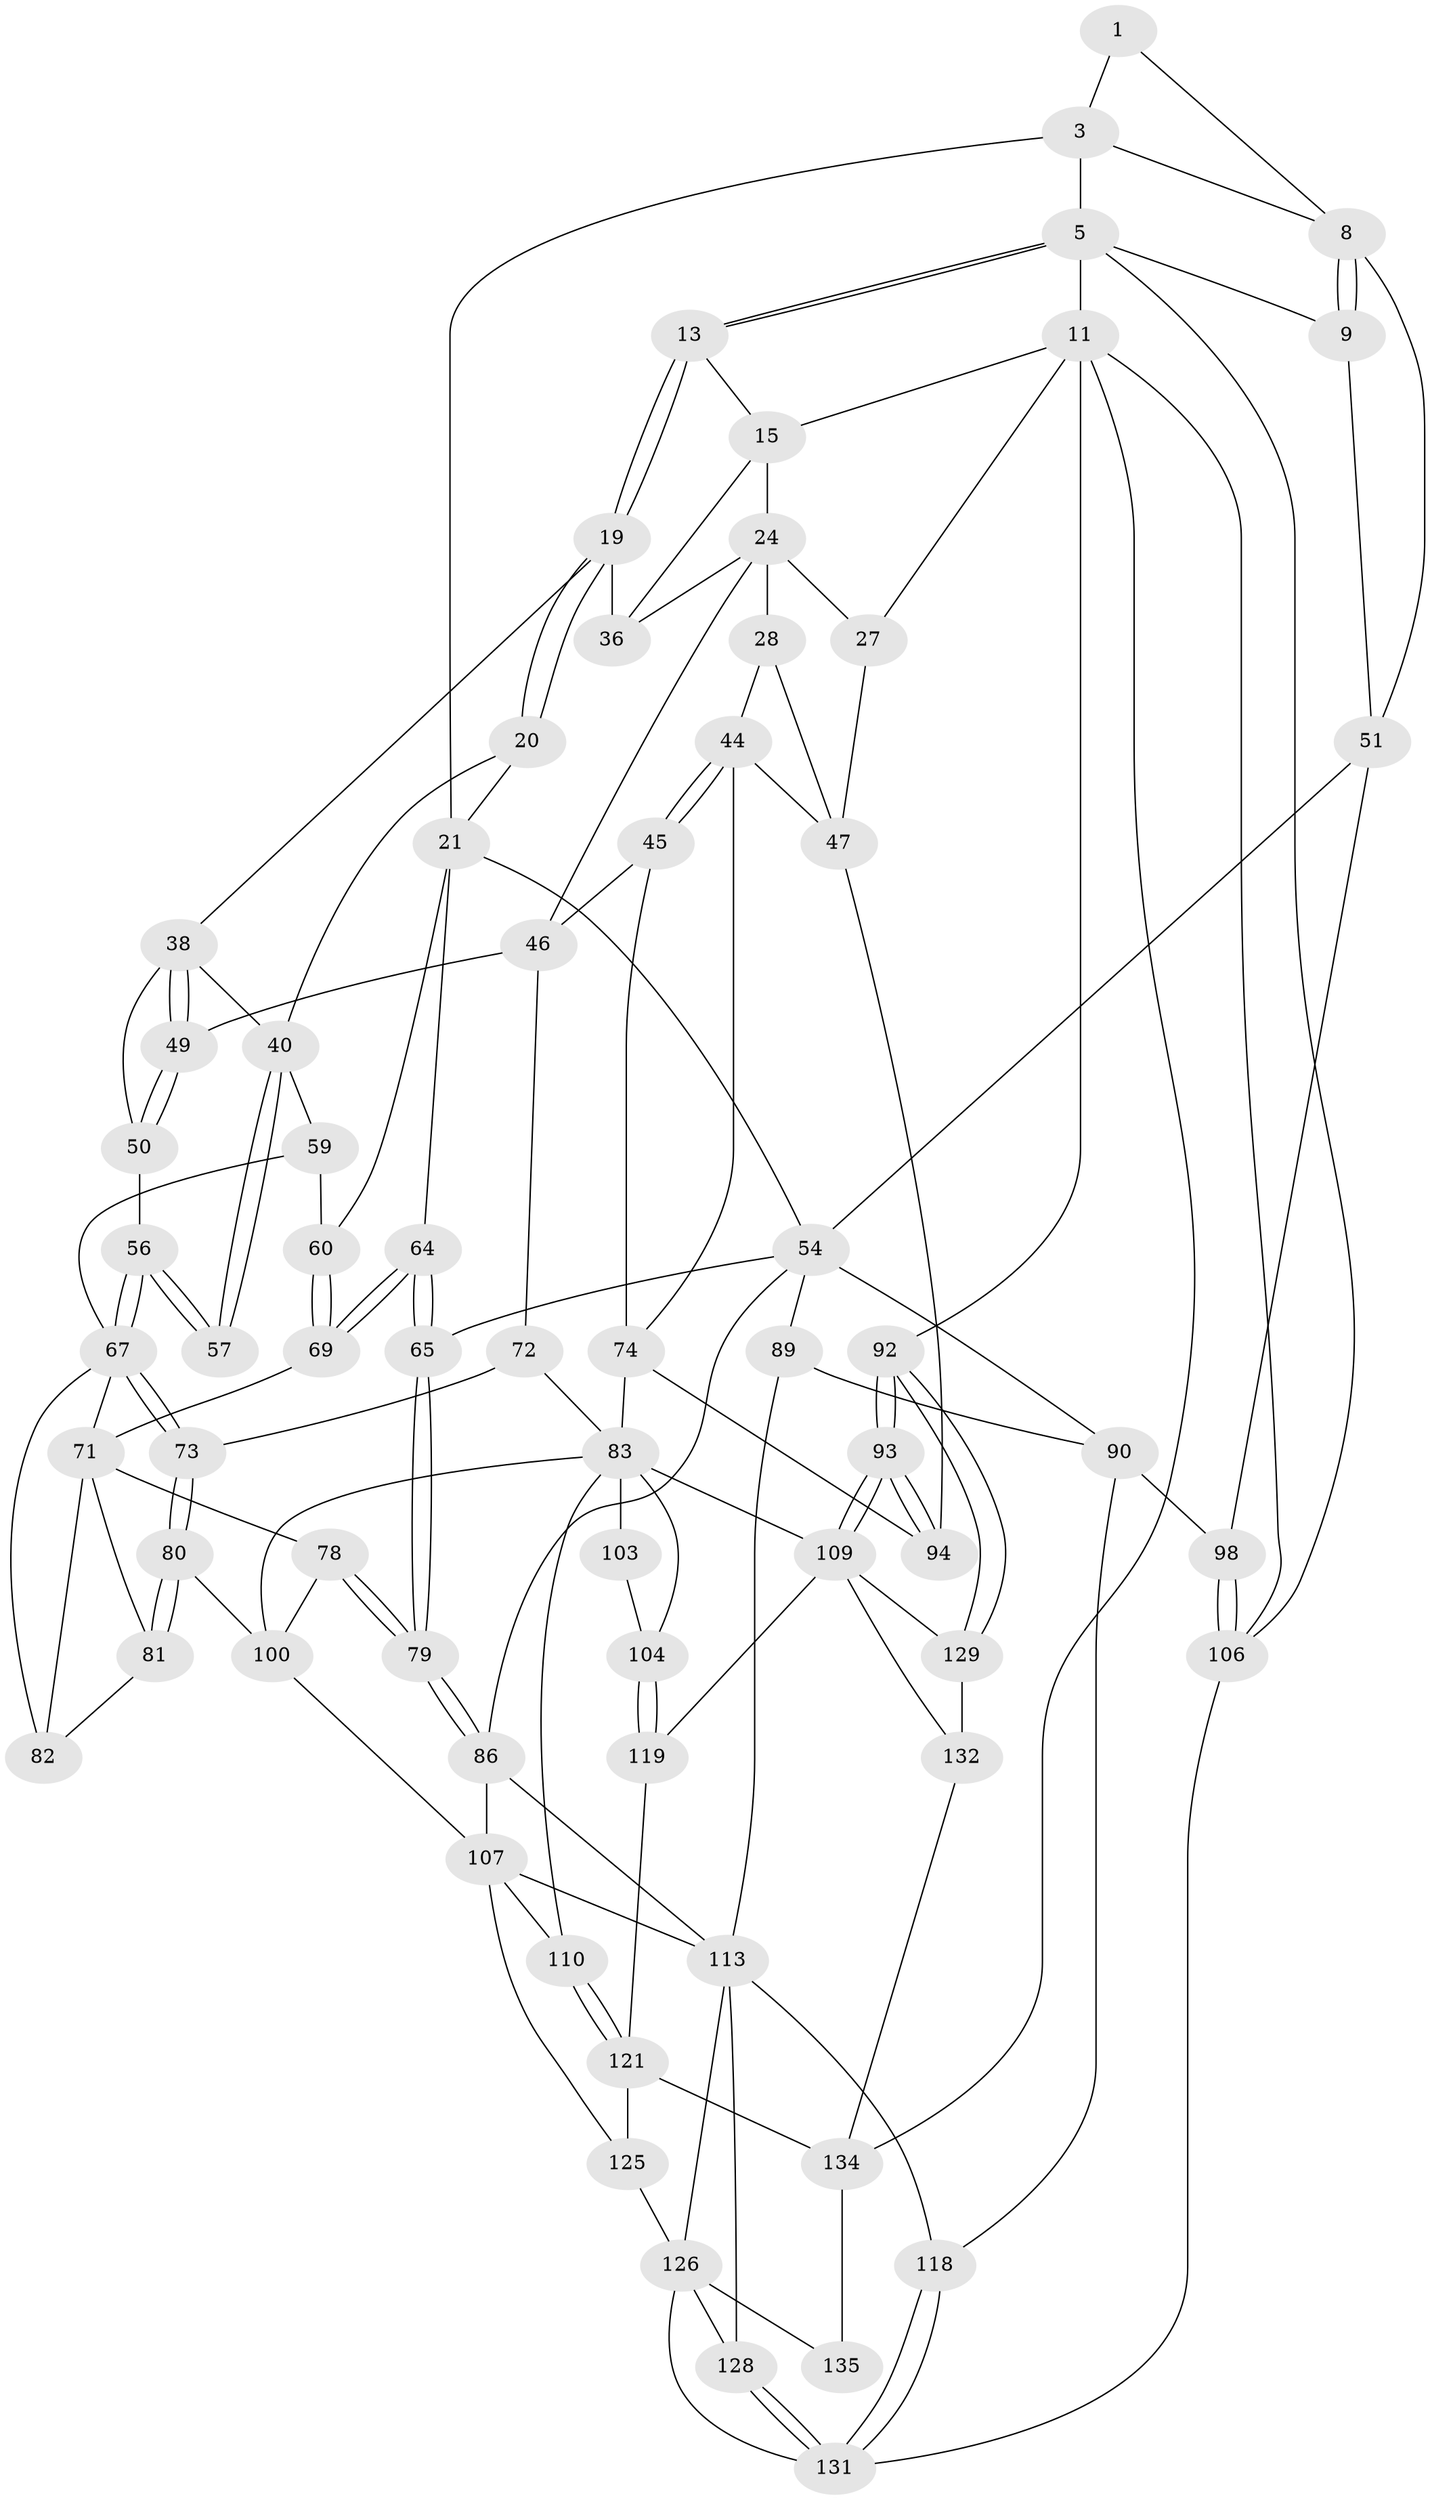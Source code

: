 // original degree distribution, {3: 0.021739130434782608, 5: 0.5869565217391305, 4: 0.1956521739130435, 6: 0.1956521739130435}
// Generated by graph-tools (version 1.1) at 2025/27/03/15/25 16:27:59]
// undirected, 69 vertices, 153 edges
graph export_dot {
graph [start="1"]
  node [color=gray90,style=filled];
  1 [pos="+0.08231678300958992+0",super="+2+7"];
  3 [pos="+0.18751453572473864+0.10559545605701749",super="+4+33"];
  5 [pos="+0.3277910689820507+0",super="+6"];
  8 [pos="+0.016956523927613983+0.16964926923277876",super="+34"];
  9 [pos="+0+0.158917750447405"];
  11 [pos="+0.7119853433071248+0",super="+12"];
  13 [pos="+0.39988510681578127+0",super="+14"];
  15 [pos="+0.7595933682212234+0",super="+16"];
  19 [pos="+0.45873033953468867+0.15225065423491735",super="+23"];
  20 [pos="+0.3337820962563709+0.246098750287658"];
  21 [pos="+0.3050363851457638+0.25159363078652625",super="+53+22"];
  24 [pos="+0.7854306282622007+0.027687117444306245",super="+25+30"];
  27 [pos="+1+0"];
  28 [pos="+0.9083762323611283+0.23419860038388096",super="+43+29"];
  36 [pos="+0.6259474166146576+0.2453057306410737"];
  38 [pos="+0.5632682542691385+0.2694015952049132",super="+39"];
  40 [pos="+0.5356472800773735+0.32836345733835925",super="+41"];
  44 [pos="+0.8655279559743234+0.36473268400240566",super="+63"];
  45 [pos="+0.752878701805746+0.45942758283952856"];
  46 [pos="+0.7359109227091706+0.45504697316977344",super="+48"];
  47 [pos="+1+0.3279771016060868",super="+62"];
  49 [pos="+0.6865202879217532+0.441016342719388"];
  50 [pos="+0.6649969716595077+0.43647829580100406"];
  51 [pos="+0.054163343394586255+0.4602879213323367",super="+52"];
  54 [pos="+0.13778609968483382+0.49692106214285575",super="+66+55"];
  56 [pos="+0.5602848054171825+0.43362555730038127"];
  57 [pos="+0.531443255809582+0.39162675808282166"];
  59 [pos="+0.43457993885688+0.43638512593435014"];
  60 [pos="+0.40886427829629723+0.4434573021274992"];
  64 [pos="+0.2963260323272115+0.5014757408517531"];
  65 [pos="+0.28022771465196916+0.5188788307117682"];
  67 [pos="+0.49385949929047984+0.5096942952094536",super="+68"];
  69 [pos="+0.3286931783069881+0.49277878003867875"];
  71 [pos="+0.35385670082388143+0.5036170914853456",super="+76"];
  72 [pos="+0.6794948930702787+0.5336010072139866"];
  73 [pos="+0.5911229712282519+0.575546068641797"];
  74 [pos="+0.8486174452547043+0.5191960333051251",super="+95+75"];
  78 [pos="+0.40685339144705907+0.6362389392105738"];
  79 [pos="+0.34612056702059774+0.6695161506894585"];
  80 [pos="+0.5617785744115368+0.6535806136200271"];
  81 [pos="+0.4978326411951315+0.5967739487267304"];
  82 [pos="+0.48000017705046866+0.5234569619266004"];
  83 [pos="+0.7691924360355655+0.6413831538030385",super="+96+84"];
  86 [pos="+0.3428925128810416+0.6797737613628343",super="+87"];
  89 [pos="+0.1870238561039305+0.740883039710454"];
  90 [pos="+0.11652867130698463+0.7080737469235604",super="+97"];
  92 [pos="+1+1"];
  93 [pos="+1+0.7505137156401934"];
  94 [pos="+1+0.6696820831083963"];
  98 [pos="+0+0.7873391889952274"];
  100 [pos="+0.5644888558184693+0.6821215669534959",super="+101"];
  103 [pos="+0.8348232039786508+0.7504227590119651"];
  104 [pos="+0.7062514915115267+0.7945880414491108"];
  106 [pos="+0+1"];
  107 [pos="+0.5107948376896477+0.7390055355951552",super="+111+108"];
  109 [pos="+0.8859906499074738+0.7643384102117834",super="+122"];
  110 [pos="+0.5899629138401613+0.8324917874289944"];
  113 [pos="+0.44505388118318223+0.8351834699314371",super="+114"];
  118 [pos="+0.11344436552341014+0.8845418786359841"];
  119 [pos="+0.7286357663972487+0.9064459607302611",super="+120"];
  121 [pos="+0.5907463062882273+0.8506040614099158",super="+124"];
  125 [pos="+0.45348329899459566+0.8912534190286486"];
  126 [pos="+0.3582515897185283+0.9762240083025902",super="+130+127"];
  128 [pos="+0.25648246360014293+0.8894942145071608"];
  129 [pos="+0.8997612951083864+0.8977700715828756"];
  131 [pos="+0.15537031054101108+1",super="+138"];
  132 [pos="+0.8522302435065977+0.9991945200389512"];
  134 [pos="+0.5995994490983161+1",super="+136"];
  135 [pos="+0.5737621967702174+1"];
  1 -- 3;
  1 -- 8;
  3 -- 5;
  3 -- 8;
  3 -- 21 [weight=2];
  5 -- 13;
  5 -- 13;
  5 -- 9;
  5 -- 106;
  5 -- 11;
  8 -- 9;
  8 -- 9;
  8 -- 51;
  9 -- 51;
  11 -- 15;
  11 -- 27;
  11 -- 106;
  11 -- 92;
  11 -- 134;
  13 -- 19 [weight=2];
  13 -- 19;
  13 -- 15;
  15 -- 24 [weight=3];
  15 -- 36;
  19 -- 20;
  19 -- 20;
  19 -- 38;
  19 -- 36;
  20 -- 21;
  20 -- 40;
  21 -- 64;
  21 -- 60;
  21 -- 54;
  24 -- 27;
  24 -- 28 [weight=3];
  24 -- 36;
  24 -- 46;
  27 -- 47;
  28 -- 44;
  28 -- 47;
  38 -- 49;
  38 -- 49;
  38 -- 40;
  38 -- 50;
  40 -- 57 [weight=2];
  40 -- 57;
  40 -- 59;
  44 -- 45;
  44 -- 45;
  44 -- 74;
  44 -- 47;
  45 -- 46;
  45 -- 74;
  46 -- 72;
  46 -- 49;
  47 -- 94;
  49 -- 50;
  49 -- 50;
  50 -- 56;
  51 -- 98;
  51 -- 54;
  54 -- 89;
  54 -- 65;
  54 -- 86;
  54 -- 90;
  56 -- 57;
  56 -- 57;
  56 -- 67;
  56 -- 67;
  59 -- 60;
  59 -- 67;
  60 -- 69;
  60 -- 69;
  64 -- 65;
  64 -- 65;
  64 -- 69;
  64 -- 69;
  65 -- 79;
  65 -- 79;
  67 -- 73;
  67 -- 73;
  67 -- 82;
  67 -- 71;
  69 -- 71;
  71 -- 81;
  71 -- 82;
  71 -- 78;
  72 -- 73;
  72 -- 83;
  73 -- 80;
  73 -- 80;
  74 -- 94;
  74 -- 83 [weight=2];
  78 -- 79;
  78 -- 79;
  78 -- 100;
  79 -- 86;
  79 -- 86;
  80 -- 81;
  80 -- 81;
  80 -- 100;
  81 -- 82;
  83 -- 109;
  83 -- 103 [weight=2];
  83 -- 100;
  83 -- 104;
  83 -- 110;
  86 -- 113;
  86 -- 107;
  89 -- 90;
  89 -- 113;
  90 -- 118;
  90 -- 98;
  92 -- 93;
  92 -- 93;
  92 -- 129;
  92 -- 129;
  93 -- 94;
  93 -- 94;
  93 -- 109;
  93 -- 109;
  98 -- 106;
  98 -- 106;
  100 -- 107;
  103 -- 104;
  104 -- 119;
  104 -- 119;
  106 -- 131;
  107 -- 113 [weight=2];
  107 -- 125;
  107 -- 110;
  109 -- 129;
  109 -- 132;
  109 -- 119;
  110 -- 121;
  110 -- 121;
  113 -- 128;
  113 -- 118;
  113 -- 126;
  118 -- 131;
  118 -- 131;
  119 -- 121 [weight=2];
  121 -- 125;
  121 -- 134;
  125 -- 126;
  126 -- 135 [weight=2];
  126 -- 128;
  126 -- 131;
  128 -- 131;
  128 -- 131;
  129 -- 132;
  132 -- 134;
  134 -- 135;
}
